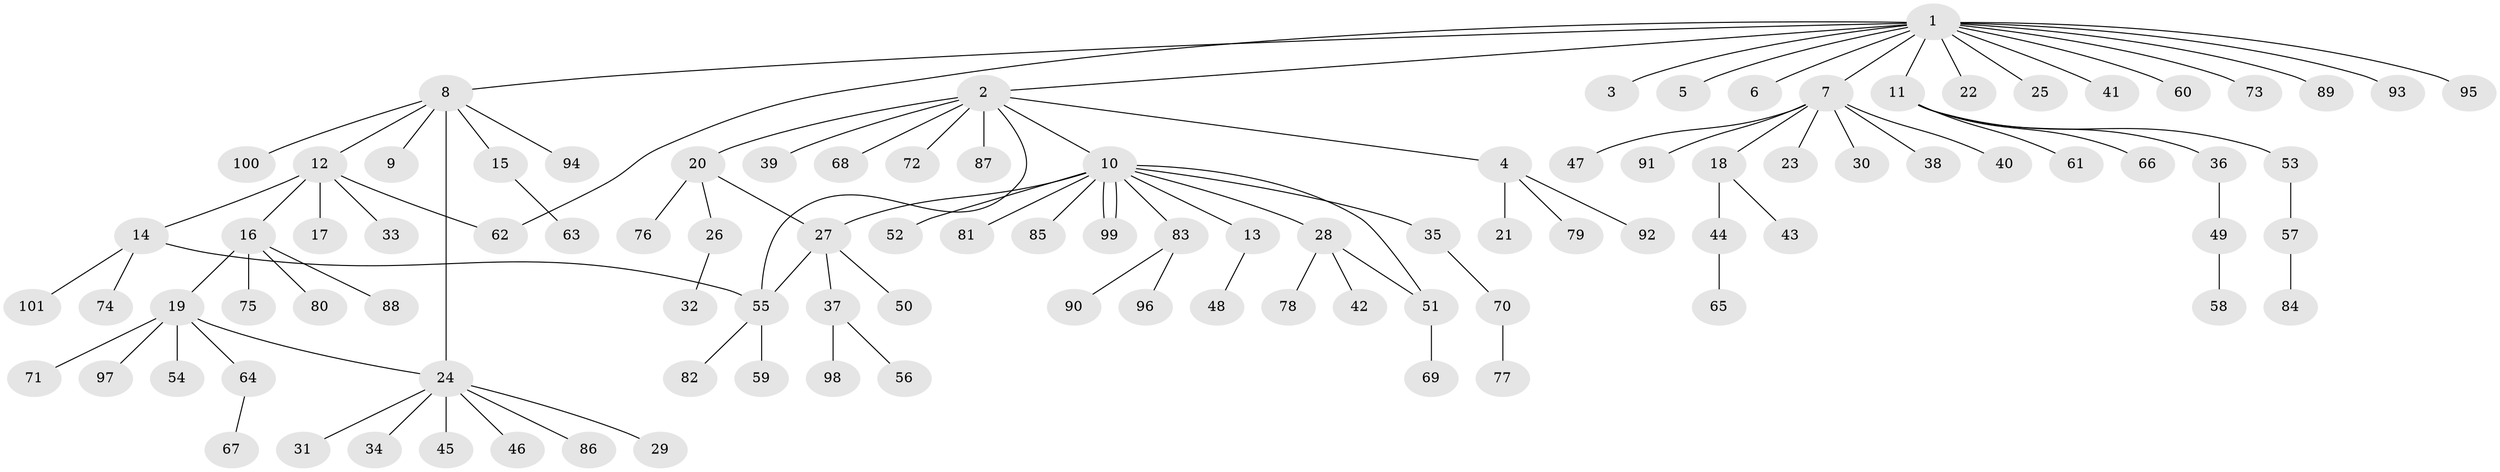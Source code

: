 // Generated by graph-tools (version 1.1) at 2025/35/03/09/25 02:35:16]
// undirected, 101 vertices, 107 edges
graph export_dot {
graph [start="1"]
  node [color=gray90,style=filled];
  1;
  2;
  3;
  4;
  5;
  6;
  7;
  8;
  9;
  10;
  11;
  12;
  13;
  14;
  15;
  16;
  17;
  18;
  19;
  20;
  21;
  22;
  23;
  24;
  25;
  26;
  27;
  28;
  29;
  30;
  31;
  32;
  33;
  34;
  35;
  36;
  37;
  38;
  39;
  40;
  41;
  42;
  43;
  44;
  45;
  46;
  47;
  48;
  49;
  50;
  51;
  52;
  53;
  54;
  55;
  56;
  57;
  58;
  59;
  60;
  61;
  62;
  63;
  64;
  65;
  66;
  67;
  68;
  69;
  70;
  71;
  72;
  73;
  74;
  75;
  76;
  77;
  78;
  79;
  80;
  81;
  82;
  83;
  84;
  85;
  86;
  87;
  88;
  89;
  90;
  91;
  92;
  93;
  94;
  95;
  96;
  97;
  98;
  99;
  100;
  101;
  1 -- 2;
  1 -- 3;
  1 -- 5;
  1 -- 6;
  1 -- 7;
  1 -- 8;
  1 -- 11;
  1 -- 22;
  1 -- 25;
  1 -- 41;
  1 -- 60;
  1 -- 62;
  1 -- 73;
  1 -- 89;
  1 -- 93;
  1 -- 95;
  2 -- 4;
  2 -- 10;
  2 -- 20;
  2 -- 39;
  2 -- 55;
  2 -- 68;
  2 -- 72;
  2 -- 87;
  4 -- 21;
  4 -- 79;
  4 -- 92;
  7 -- 18;
  7 -- 23;
  7 -- 30;
  7 -- 38;
  7 -- 40;
  7 -- 47;
  7 -- 91;
  8 -- 9;
  8 -- 12;
  8 -- 15;
  8 -- 24;
  8 -- 94;
  8 -- 100;
  10 -- 13;
  10 -- 27;
  10 -- 28;
  10 -- 35;
  10 -- 51;
  10 -- 52;
  10 -- 81;
  10 -- 83;
  10 -- 85;
  10 -- 99;
  10 -- 99;
  11 -- 36;
  11 -- 53;
  11 -- 61;
  11 -- 66;
  12 -- 14;
  12 -- 16;
  12 -- 17;
  12 -- 33;
  12 -- 62;
  13 -- 48;
  14 -- 55;
  14 -- 74;
  14 -- 101;
  15 -- 63;
  16 -- 19;
  16 -- 75;
  16 -- 80;
  16 -- 88;
  18 -- 43;
  18 -- 44;
  19 -- 24;
  19 -- 54;
  19 -- 64;
  19 -- 71;
  19 -- 97;
  20 -- 26;
  20 -- 27;
  20 -- 76;
  24 -- 29;
  24 -- 31;
  24 -- 34;
  24 -- 45;
  24 -- 46;
  24 -- 86;
  26 -- 32;
  27 -- 37;
  27 -- 50;
  27 -- 55;
  28 -- 42;
  28 -- 51;
  28 -- 78;
  35 -- 70;
  36 -- 49;
  37 -- 56;
  37 -- 98;
  44 -- 65;
  49 -- 58;
  51 -- 69;
  53 -- 57;
  55 -- 59;
  55 -- 82;
  57 -- 84;
  64 -- 67;
  70 -- 77;
  83 -- 90;
  83 -- 96;
}
